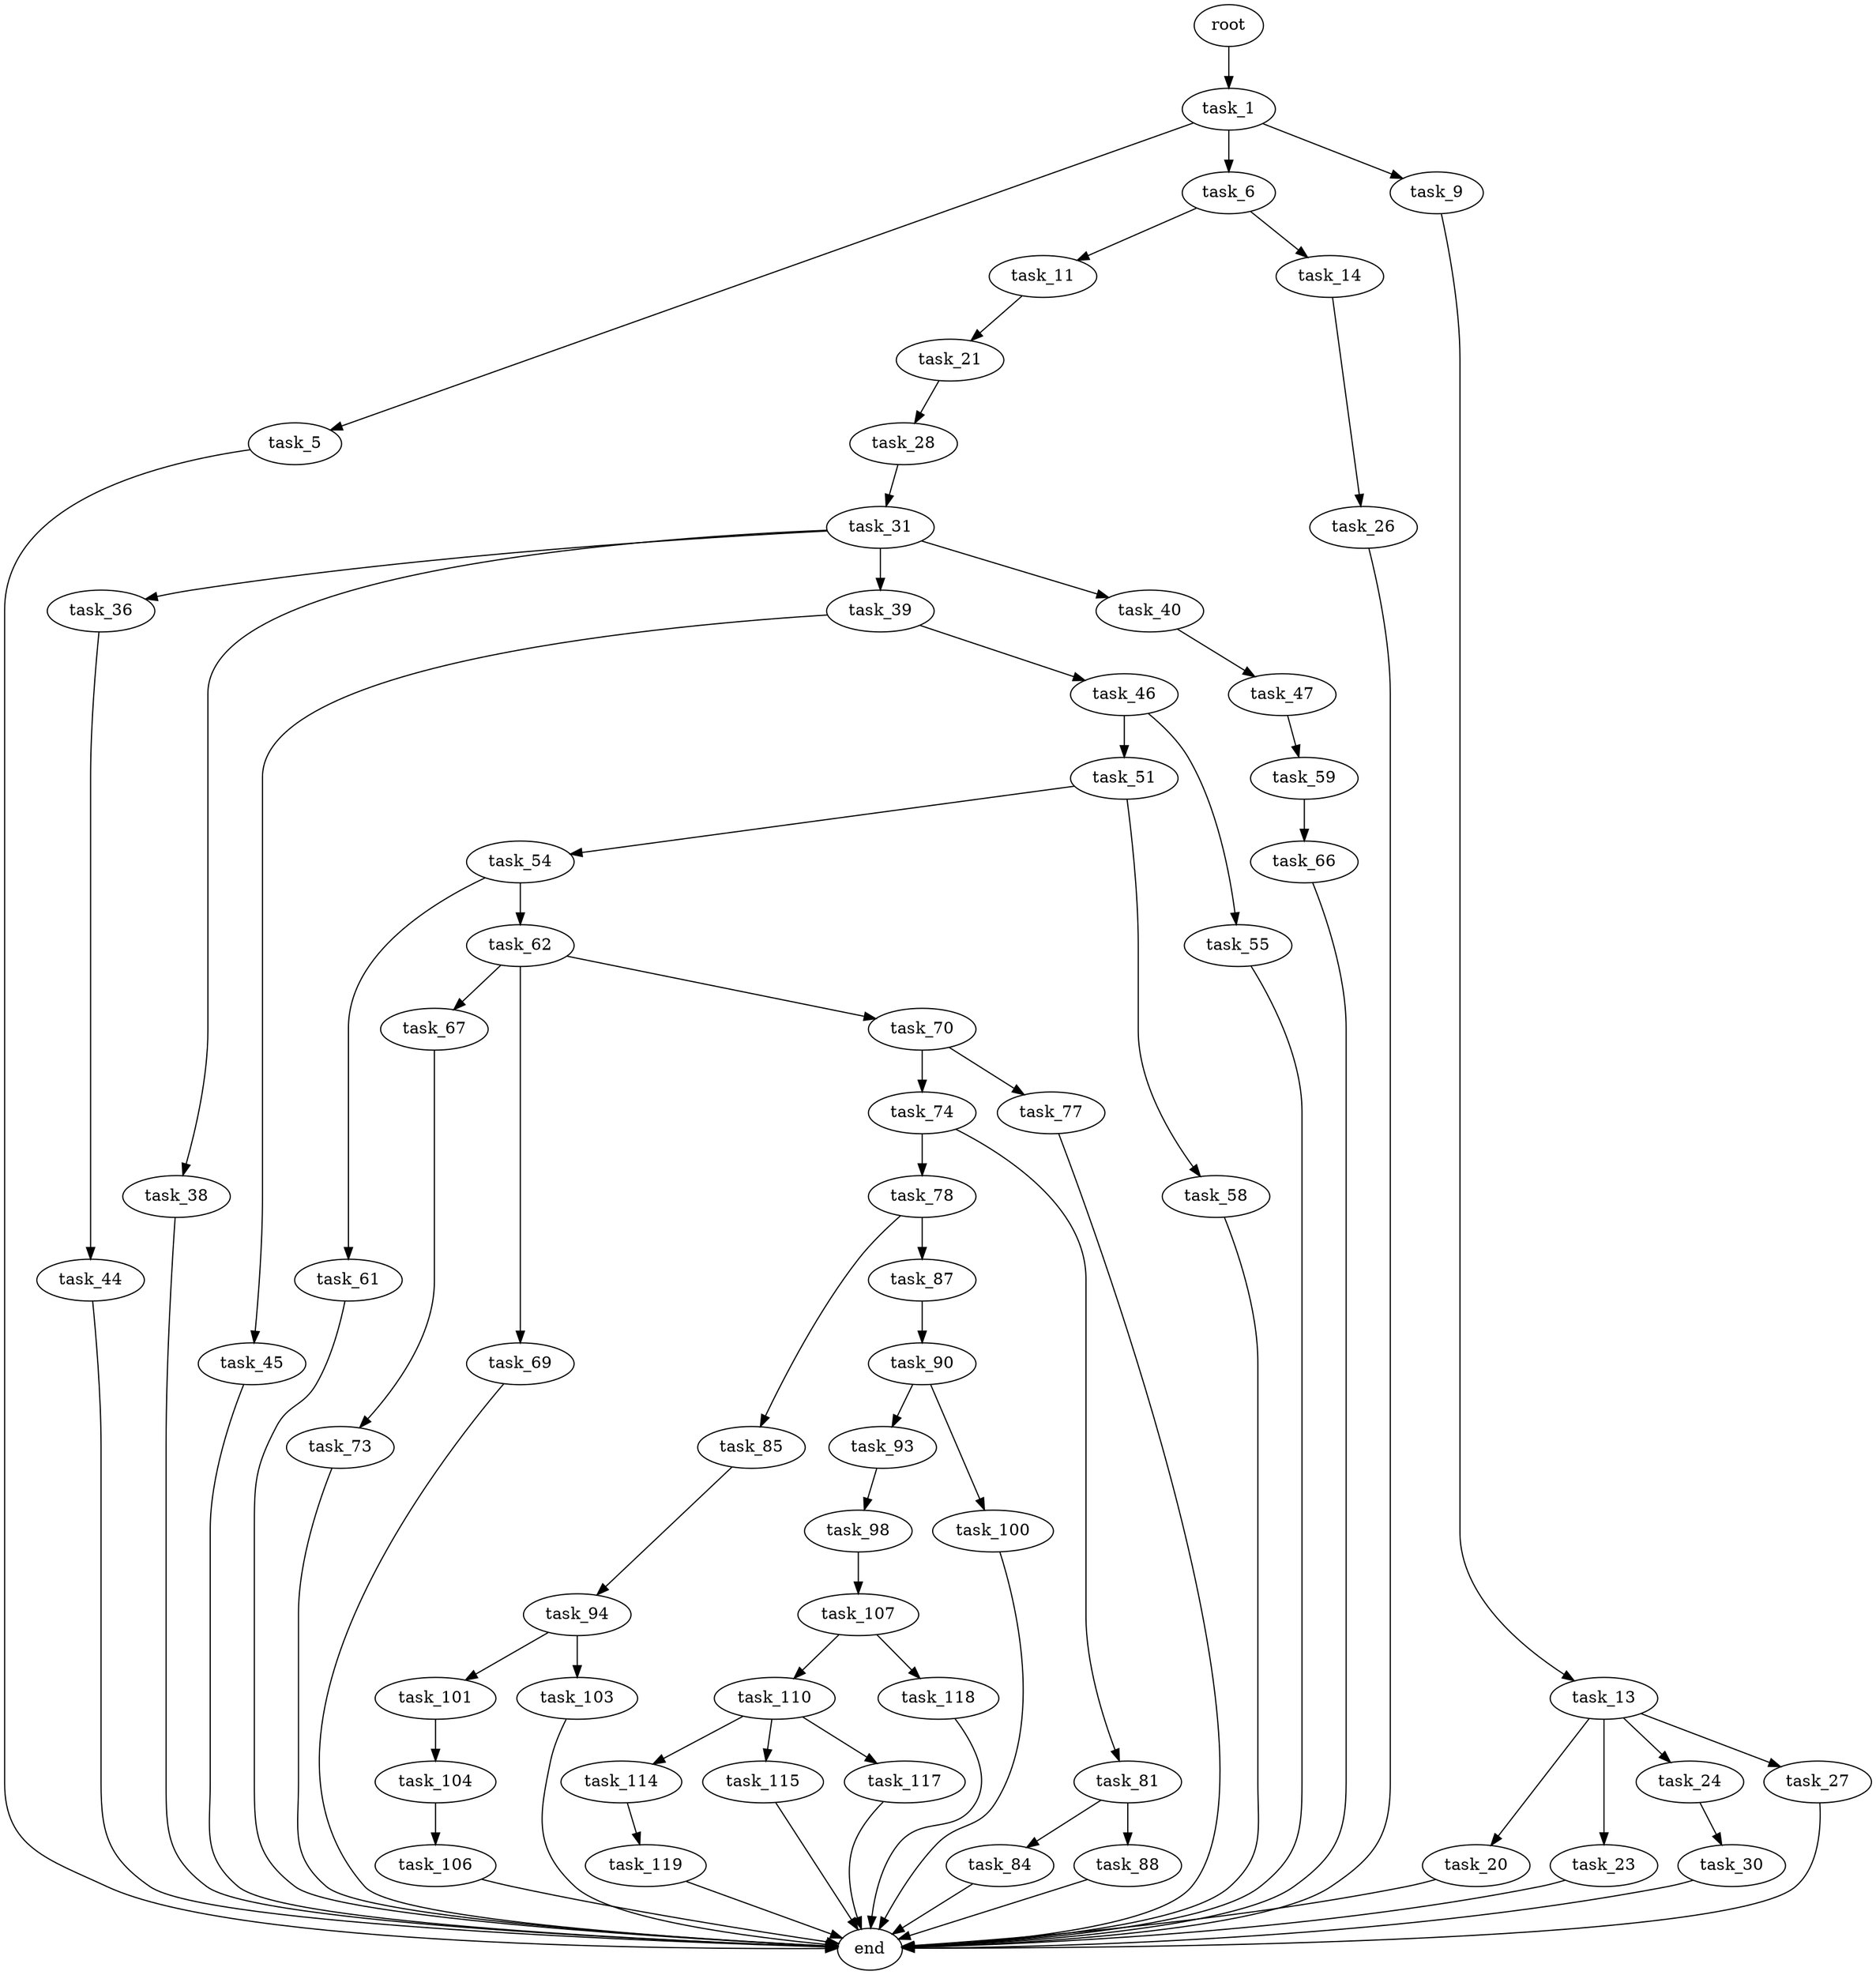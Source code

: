 digraph G {
  root [size="0.000000"];
  task_1 [size="20126061512.000000"];
  task_5 [size="35772228828.000000"];
  task_6 [size="231928233984.000000"];
  task_9 [size="231928233984.000000"];
  end [size="0.000000"];
  task_11 [size="440069800817.000000"];
  task_14 [size="134217728000.000000"];
  task_13 [size="269504573199.000000"];
  task_21 [size="196043802240.000000"];
  task_20 [size="368293445632.000000"];
  task_23 [size="164679352008.000000"];
  task_24 [size="3761097642.000000"];
  task_27 [size="6649009877.000000"];
  task_26 [size="770729074492.000000"];
  task_28 [size="26344588390.000000"];
  task_30 [size="305745338043.000000"];
  task_31 [size="13031344426.000000"];
  task_36 [size="114637878382.000000"];
  task_38 [size="782757789696.000000"];
  task_39 [size="233132244083.000000"];
  task_40 [size="1211899877.000000"];
  task_44 [size="28474756902.000000"];
  task_45 [size="549755813888.000000"];
  task_46 [size="774074607264.000000"];
  task_47 [size="3037965732.000000"];
  task_51 [size="549755813888.000000"];
  task_55 [size="129609378867.000000"];
  task_59 [size="408525126298.000000"];
  task_54 [size="12071247224.000000"];
  task_58 [size="82286765836.000000"];
  task_61 [size="68719476736.000000"];
  task_62 [size="35554656847.000000"];
  task_66 [size="36507275676.000000"];
  task_67 [size="134217728000.000000"];
  task_69 [size="6438933128.000000"];
  task_70 [size="21325456534.000000"];
  task_73 [size="20894121084.000000"];
  task_74 [size="68719476736.000000"];
  task_77 [size="42091699591.000000"];
  task_78 [size="6512555034.000000"];
  task_81 [size="1073741824000.000000"];
  task_85 [size="363475915038.000000"];
  task_87 [size="280255101.000000"];
  task_84 [size="134217728000.000000"];
  task_88 [size="28991029248.000000"];
  task_94 [size="167838205424.000000"];
  task_90 [size="182972891932.000000"];
  task_93 [size="562709985760.000000"];
  task_100 [size="68719476736.000000"];
  task_98 [size="33023618736.000000"];
  task_101 [size="8589934592.000000"];
  task_103 [size="37007996709.000000"];
  task_107 [size="482823329242.000000"];
  task_104 [size="68719476736.000000"];
  task_106 [size="231928233984.000000"];
  task_110 [size="528900290871.000000"];
  task_118 [size="231928233984.000000"];
  task_114 [size="33913463686.000000"];
  task_115 [size="1073741824000.000000"];
  task_117 [size="53226311519.000000"];
  task_119 [size="14552634890.000000"];

  root -> task_1 [size="1.000000"];
  task_1 -> task_5 [size="536870912.000000"];
  task_1 -> task_6 [size="536870912.000000"];
  task_1 -> task_9 [size="536870912.000000"];
  task_5 -> end [size="1.000000"];
  task_6 -> task_11 [size="301989888.000000"];
  task_6 -> task_14 [size="301989888.000000"];
  task_9 -> task_13 [size="301989888.000000"];
  task_11 -> task_21 [size="838860800.000000"];
  task_14 -> task_26 [size="209715200.000000"];
  task_13 -> task_20 [size="679477248.000000"];
  task_13 -> task_23 [size="679477248.000000"];
  task_13 -> task_24 [size="679477248.000000"];
  task_13 -> task_27 [size="679477248.000000"];
  task_21 -> task_28 [size="536870912.000000"];
  task_20 -> end [size="1.000000"];
  task_23 -> end [size="1.000000"];
  task_24 -> task_30 [size="134217728.000000"];
  task_27 -> end [size="1.000000"];
  task_26 -> end [size="1.000000"];
  task_28 -> task_31 [size="75497472.000000"];
  task_30 -> end [size="1.000000"];
  task_31 -> task_36 [size="209715200.000000"];
  task_31 -> task_38 [size="209715200.000000"];
  task_31 -> task_39 [size="209715200.000000"];
  task_31 -> task_40 [size="209715200.000000"];
  task_36 -> task_44 [size="209715200.000000"];
  task_38 -> end [size="1.000000"];
  task_39 -> task_45 [size="301989888.000000"];
  task_39 -> task_46 [size="301989888.000000"];
  task_40 -> task_47 [size="33554432.000000"];
  task_44 -> end [size="1.000000"];
  task_45 -> end [size="1.000000"];
  task_46 -> task_51 [size="679477248.000000"];
  task_46 -> task_55 [size="679477248.000000"];
  task_47 -> task_59 [size="301989888.000000"];
  task_51 -> task_54 [size="536870912.000000"];
  task_51 -> task_58 [size="536870912.000000"];
  task_55 -> end [size="1.000000"];
  task_59 -> task_66 [size="411041792.000000"];
  task_54 -> task_61 [size="301989888.000000"];
  task_54 -> task_62 [size="301989888.000000"];
  task_58 -> end [size="1.000000"];
  task_61 -> end [size="1.000000"];
  task_62 -> task_67 [size="75497472.000000"];
  task_62 -> task_69 [size="75497472.000000"];
  task_62 -> task_70 [size="75497472.000000"];
  task_66 -> end [size="1.000000"];
  task_67 -> task_73 [size="209715200.000000"];
  task_69 -> end [size="1.000000"];
  task_70 -> task_74 [size="536870912.000000"];
  task_70 -> task_77 [size="536870912.000000"];
  task_73 -> end [size="1.000000"];
  task_74 -> task_78 [size="134217728.000000"];
  task_74 -> task_81 [size="134217728.000000"];
  task_77 -> end [size="1.000000"];
  task_78 -> task_85 [size="411041792.000000"];
  task_78 -> task_87 [size="411041792.000000"];
  task_81 -> task_84 [size="838860800.000000"];
  task_81 -> task_88 [size="838860800.000000"];
  task_85 -> task_94 [size="301989888.000000"];
  task_87 -> task_90 [size="33554432.000000"];
  task_84 -> end [size="1.000000"];
  task_88 -> end [size="1.000000"];
  task_94 -> task_101 [size="411041792.000000"];
  task_94 -> task_103 [size="411041792.000000"];
  task_90 -> task_93 [size="301989888.000000"];
  task_90 -> task_100 [size="301989888.000000"];
  task_93 -> task_98 [size="536870912.000000"];
  task_100 -> end [size="1.000000"];
  task_98 -> task_107 [size="134217728.000000"];
  task_101 -> task_104 [size="33554432.000000"];
  task_103 -> end [size="1.000000"];
  task_107 -> task_110 [size="411041792.000000"];
  task_107 -> task_118 [size="411041792.000000"];
  task_104 -> task_106 [size="134217728.000000"];
  task_106 -> end [size="1.000000"];
  task_110 -> task_114 [size="411041792.000000"];
  task_110 -> task_115 [size="411041792.000000"];
  task_110 -> task_117 [size="411041792.000000"];
  task_118 -> end [size="1.000000"];
  task_114 -> task_119 [size="536870912.000000"];
  task_115 -> end [size="1.000000"];
  task_117 -> end [size="1.000000"];
  task_119 -> end [size="1.000000"];
}
